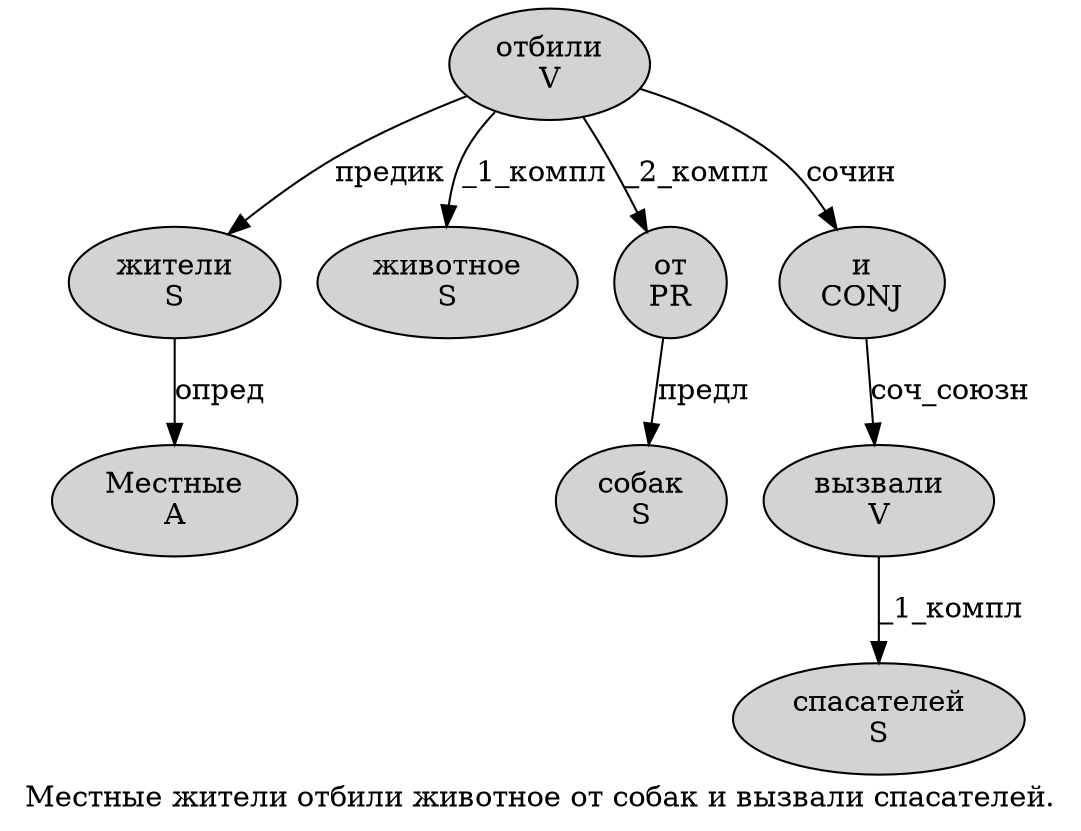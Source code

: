 digraph SENTENCE_865 {
	graph [label="Местные жители отбили животное от собак и вызвали спасателей."]
	node [style=filled]
		0 [label="Местные
A" color="" fillcolor=lightgray penwidth=1 shape=ellipse]
		1 [label="жители
S" color="" fillcolor=lightgray penwidth=1 shape=ellipse]
		2 [label="отбили
V" color="" fillcolor=lightgray penwidth=1 shape=ellipse]
		3 [label="животное
S" color="" fillcolor=lightgray penwidth=1 shape=ellipse]
		4 [label="от
PR" color="" fillcolor=lightgray penwidth=1 shape=ellipse]
		5 [label="собак
S" color="" fillcolor=lightgray penwidth=1 shape=ellipse]
		6 [label="и
CONJ" color="" fillcolor=lightgray penwidth=1 shape=ellipse]
		7 [label="вызвали
V" color="" fillcolor=lightgray penwidth=1 shape=ellipse]
		8 [label="спасателей
S" color="" fillcolor=lightgray penwidth=1 shape=ellipse]
			6 -> 7 [label="соч_союзн"]
			1 -> 0 [label="опред"]
			2 -> 1 [label="предик"]
			2 -> 3 [label="_1_компл"]
			2 -> 4 [label="_2_компл"]
			2 -> 6 [label="сочин"]
			7 -> 8 [label="_1_компл"]
			4 -> 5 [label="предл"]
}